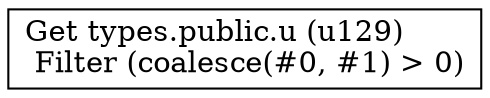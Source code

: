 digraph G {
    node0 [shape = record, label=" Get types.public.u (u129)\l Filter (coalesce(#0, #1) \> 0)\l"]
}

